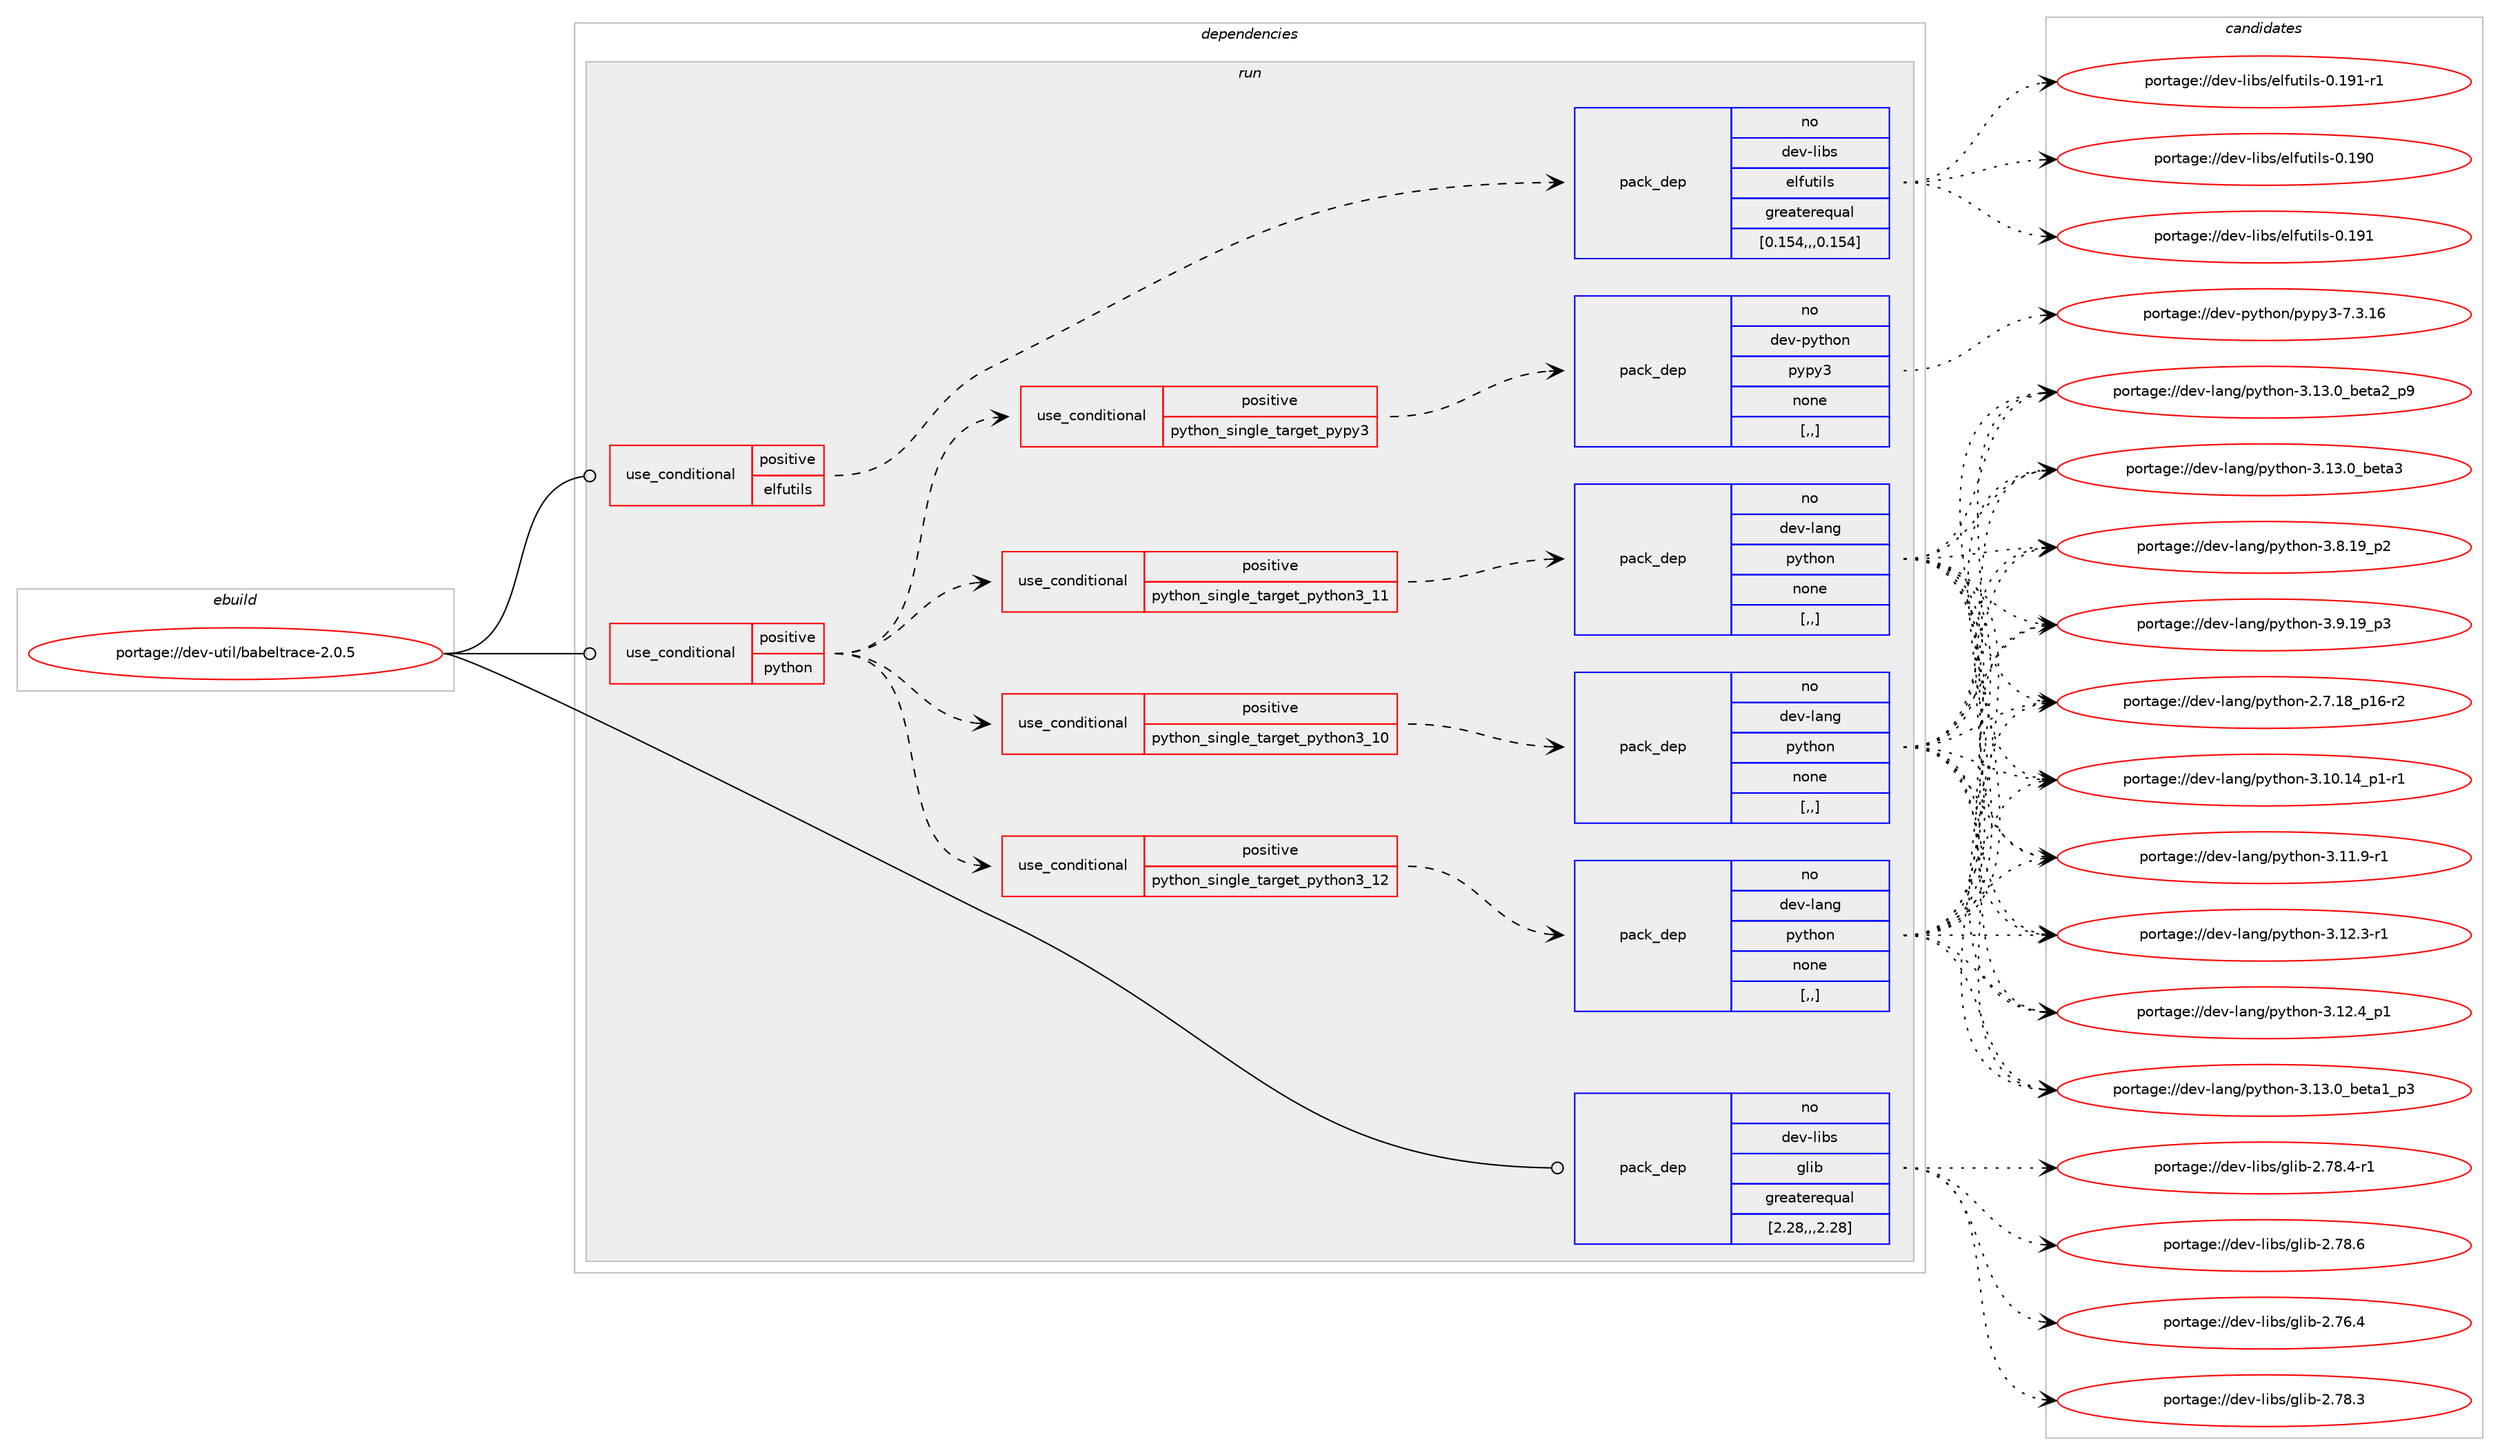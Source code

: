 digraph prolog {

# *************
# Graph options
# *************

newrank=true;
concentrate=true;
compound=true;
graph [rankdir=LR,fontname=Helvetica,fontsize=10,ranksep=1.5];#, ranksep=2.5, nodesep=0.2];
edge  [arrowhead=vee];
node  [fontname=Helvetica,fontsize=10];

# **********
# The ebuild
# **********

subgraph cluster_leftcol {
color=gray;
rank=same;
label=<<i>ebuild</i>>;
id [label="portage://dev-util/babeltrace-2.0.5", color=red, width=4, href="../dev-util/babeltrace-2.0.5.svg"];
}

# ****************
# The dependencies
# ****************

subgraph cluster_midcol {
color=gray;
label=<<i>dependencies</i>>;
subgraph cluster_compile {
fillcolor="#eeeeee";
style=filled;
label=<<i>compile</i>>;
}
subgraph cluster_compileandrun {
fillcolor="#eeeeee";
style=filled;
label=<<i>compile and run</i>>;
}
subgraph cluster_run {
fillcolor="#eeeeee";
style=filled;
label=<<i>run</i>>;
subgraph cond57841 {
dependency206431 [label=<<TABLE BORDER="0" CELLBORDER="1" CELLSPACING="0" CELLPADDING="4"><TR><TD ROWSPAN="3" CELLPADDING="10">use_conditional</TD></TR><TR><TD>positive</TD></TR><TR><TD>elfutils</TD></TR></TABLE>>, shape=none, color=red];
subgraph pack147214 {
dependency206432 [label=<<TABLE BORDER="0" CELLBORDER="1" CELLSPACING="0" CELLPADDING="4" WIDTH="220"><TR><TD ROWSPAN="6" CELLPADDING="30">pack_dep</TD></TR><TR><TD WIDTH="110">no</TD></TR><TR><TD>dev-libs</TD></TR><TR><TD>elfutils</TD></TR><TR><TD>greaterequal</TD></TR><TR><TD>[0.154,,,0.154]</TD></TR></TABLE>>, shape=none, color=blue];
}
dependency206431:e -> dependency206432:w [weight=20,style="dashed",arrowhead="vee"];
}
id:e -> dependency206431:w [weight=20,style="solid",arrowhead="odot"];
subgraph cond57842 {
dependency206433 [label=<<TABLE BORDER="0" CELLBORDER="1" CELLSPACING="0" CELLPADDING="4"><TR><TD ROWSPAN="3" CELLPADDING="10">use_conditional</TD></TR><TR><TD>positive</TD></TR><TR><TD>python</TD></TR></TABLE>>, shape=none, color=red];
subgraph cond57843 {
dependency206434 [label=<<TABLE BORDER="0" CELLBORDER="1" CELLSPACING="0" CELLPADDING="4"><TR><TD ROWSPAN="3" CELLPADDING="10">use_conditional</TD></TR><TR><TD>positive</TD></TR><TR><TD>python_single_target_pypy3</TD></TR></TABLE>>, shape=none, color=red];
subgraph pack147215 {
dependency206435 [label=<<TABLE BORDER="0" CELLBORDER="1" CELLSPACING="0" CELLPADDING="4" WIDTH="220"><TR><TD ROWSPAN="6" CELLPADDING="30">pack_dep</TD></TR><TR><TD WIDTH="110">no</TD></TR><TR><TD>dev-python</TD></TR><TR><TD>pypy3</TD></TR><TR><TD>none</TD></TR><TR><TD>[,,]</TD></TR></TABLE>>, shape=none, color=blue];
}
dependency206434:e -> dependency206435:w [weight=20,style="dashed",arrowhead="vee"];
}
dependency206433:e -> dependency206434:w [weight=20,style="dashed",arrowhead="vee"];
subgraph cond57844 {
dependency206436 [label=<<TABLE BORDER="0" CELLBORDER="1" CELLSPACING="0" CELLPADDING="4"><TR><TD ROWSPAN="3" CELLPADDING="10">use_conditional</TD></TR><TR><TD>positive</TD></TR><TR><TD>python_single_target_python3_10</TD></TR></TABLE>>, shape=none, color=red];
subgraph pack147216 {
dependency206437 [label=<<TABLE BORDER="0" CELLBORDER="1" CELLSPACING="0" CELLPADDING="4" WIDTH="220"><TR><TD ROWSPAN="6" CELLPADDING="30">pack_dep</TD></TR><TR><TD WIDTH="110">no</TD></TR><TR><TD>dev-lang</TD></TR><TR><TD>python</TD></TR><TR><TD>none</TD></TR><TR><TD>[,,]</TD></TR></TABLE>>, shape=none, color=blue];
}
dependency206436:e -> dependency206437:w [weight=20,style="dashed",arrowhead="vee"];
}
dependency206433:e -> dependency206436:w [weight=20,style="dashed",arrowhead="vee"];
subgraph cond57845 {
dependency206438 [label=<<TABLE BORDER="0" CELLBORDER="1" CELLSPACING="0" CELLPADDING="4"><TR><TD ROWSPAN="3" CELLPADDING="10">use_conditional</TD></TR><TR><TD>positive</TD></TR><TR><TD>python_single_target_python3_11</TD></TR></TABLE>>, shape=none, color=red];
subgraph pack147217 {
dependency206439 [label=<<TABLE BORDER="0" CELLBORDER="1" CELLSPACING="0" CELLPADDING="4" WIDTH="220"><TR><TD ROWSPAN="6" CELLPADDING="30">pack_dep</TD></TR><TR><TD WIDTH="110">no</TD></TR><TR><TD>dev-lang</TD></TR><TR><TD>python</TD></TR><TR><TD>none</TD></TR><TR><TD>[,,]</TD></TR></TABLE>>, shape=none, color=blue];
}
dependency206438:e -> dependency206439:w [weight=20,style="dashed",arrowhead="vee"];
}
dependency206433:e -> dependency206438:w [weight=20,style="dashed",arrowhead="vee"];
subgraph cond57846 {
dependency206440 [label=<<TABLE BORDER="0" CELLBORDER="1" CELLSPACING="0" CELLPADDING="4"><TR><TD ROWSPAN="3" CELLPADDING="10">use_conditional</TD></TR><TR><TD>positive</TD></TR><TR><TD>python_single_target_python3_12</TD></TR></TABLE>>, shape=none, color=red];
subgraph pack147218 {
dependency206441 [label=<<TABLE BORDER="0" CELLBORDER="1" CELLSPACING="0" CELLPADDING="4" WIDTH="220"><TR><TD ROWSPAN="6" CELLPADDING="30">pack_dep</TD></TR><TR><TD WIDTH="110">no</TD></TR><TR><TD>dev-lang</TD></TR><TR><TD>python</TD></TR><TR><TD>none</TD></TR><TR><TD>[,,]</TD></TR></TABLE>>, shape=none, color=blue];
}
dependency206440:e -> dependency206441:w [weight=20,style="dashed",arrowhead="vee"];
}
dependency206433:e -> dependency206440:w [weight=20,style="dashed",arrowhead="vee"];
}
id:e -> dependency206433:w [weight=20,style="solid",arrowhead="odot"];
subgraph pack147219 {
dependency206442 [label=<<TABLE BORDER="0" CELLBORDER="1" CELLSPACING="0" CELLPADDING="4" WIDTH="220"><TR><TD ROWSPAN="6" CELLPADDING="30">pack_dep</TD></TR><TR><TD WIDTH="110">no</TD></TR><TR><TD>dev-libs</TD></TR><TR><TD>glib</TD></TR><TR><TD>greaterequal</TD></TR><TR><TD>[2.28,,,2.28]</TD></TR></TABLE>>, shape=none, color=blue];
}
id:e -> dependency206442:w [weight=20,style="solid",arrowhead="odot"];
}
}

# **************
# The candidates
# **************

subgraph cluster_choices {
rank=same;
color=gray;
label=<<i>candidates</i>>;

subgraph choice147214 {
color=black;
nodesep=1;
choice100101118451081059811547101108102117116105108115454846495748 [label="portage://dev-libs/elfutils-0.190", color=red, width=4,href="../dev-libs/elfutils-0.190.svg"];
choice100101118451081059811547101108102117116105108115454846495749 [label="portage://dev-libs/elfutils-0.191", color=red, width=4,href="../dev-libs/elfutils-0.191.svg"];
choice1001011184510810598115471011081021171161051081154548464957494511449 [label="portage://dev-libs/elfutils-0.191-r1", color=red, width=4,href="../dev-libs/elfutils-0.191-r1.svg"];
dependency206432:e -> choice100101118451081059811547101108102117116105108115454846495748:w [style=dotted,weight="100"];
dependency206432:e -> choice100101118451081059811547101108102117116105108115454846495749:w [style=dotted,weight="100"];
dependency206432:e -> choice1001011184510810598115471011081021171161051081154548464957494511449:w [style=dotted,weight="100"];
}
subgraph choice147215 {
color=black;
nodesep=1;
choice10010111845112121116104111110471121211121215145554651464954 [label="portage://dev-python/pypy3-7.3.16", color=red, width=4,href="../dev-python/pypy3-7.3.16.svg"];
dependency206435:e -> choice10010111845112121116104111110471121211121215145554651464954:w [style=dotted,weight="100"];
}
subgraph choice147216 {
color=black;
nodesep=1;
choice100101118451089711010347112121116104111110455046554649569511249544511450 [label="portage://dev-lang/python-2.7.18_p16-r2", color=red, width=4,href="../dev-lang/python-2.7.18_p16-r2.svg"];
choice100101118451089711010347112121116104111110455146494846495295112494511449 [label="portage://dev-lang/python-3.10.14_p1-r1", color=red, width=4,href="../dev-lang/python-3.10.14_p1-r1.svg"];
choice100101118451089711010347112121116104111110455146494946574511449 [label="portage://dev-lang/python-3.11.9-r1", color=red, width=4,href="../dev-lang/python-3.11.9-r1.svg"];
choice100101118451089711010347112121116104111110455146495046514511449 [label="portage://dev-lang/python-3.12.3-r1", color=red, width=4,href="../dev-lang/python-3.12.3-r1.svg"];
choice100101118451089711010347112121116104111110455146495046529511249 [label="portage://dev-lang/python-3.12.4_p1", color=red, width=4,href="../dev-lang/python-3.12.4_p1.svg"];
choice10010111845108971101034711212111610411111045514649514648959810111697499511251 [label="portage://dev-lang/python-3.13.0_beta1_p3", color=red, width=4,href="../dev-lang/python-3.13.0_beta1_p3.svg"];
choice10010111845108971101034711212111610411111045514649514648959810111697509511257 [label="portage://dev-lang/python-3.13.0_beta2_p9", color=red, width=4,href="../dev-lang/python-3.13.0_beta2_p9.svg"];
choice1001011184510897110103471121211161041111104551464951464895981011169751 [label="portage://dev-lang/python-3.13.0_beta3", color=red, width=4,href="../dev-lang/python-3.13.0_beta3.svg"];
choice100101118451089711010347112121116104111110455146564649579511250 [label="portage://dev-lang/python-3.8.19_p2", color=red, width=4,href="../dev-lang/python-3.8.19_p2.svg"];
choice100101118451089711010347112121116104111110455146574649579511251 [label="portage://dev-lang/python-3.9.19_p3", color=red, width=4,href="../dev-lang/python-3.9.19_p3.svg"];
dependency206437:e -> choice100101118451089711010347112121116104111110455046554649569511249544511450:w [style=dotted,weight="100"];
dependency206437:e -> choice100101118451089711010347112121116104111110455146494846495295112494511449:w [style=dotted,weight="100"];
dependency206437:e -> choice100101118451089711010347112121116104111110455146494946574511449:w [style=dotted,weight="100"];
dependency206437:e -> choice100101118451089711010347112121116104111110455146495046514511449:w [style=dotted,weight="100"];
dependency206437:e -> choice100101118451089711010347112121116104111110455146495046529511249:w [style=dotted,weight="100"];
dependency206437:e -> choice10010111845108971101034711212111610411111045514649514648959810111697499511251:w [style=dotted,weight="100"];
dependency206437:e -> choice10010111845108971101034711212111610411111045514649514648959810111697509511257:w [style=dotted,weight="100"];
dependency206437:e -> choice1001011184510897110103471121211161041111104551464951464895981011169751:w [style=dotted,weight="100"];
dependency206437:e -> choice100101118451089711010347112121116104111110455146564649579511250:w [style=dotted,weight="100"];
dependency206437:e -> choice100101118451089711010347112121116104111110455146574649579511251:w [style=dotted,weight="100"];
}
subgraph choice147217 {
color=black;
nodesep=1;
choice100101118451089711010347112121116104111110455046554649569511249544511450 [label="portage://dev-lang/python-2.7.18_p16-r2", color=red, width=4,href="../dev-lang/python-2.7.18_p16-r2.svg"];
choice100101118451089711010347112121116104111110455146494846495295112494511449 [label="portage://dev-lang/python-3.10.14_p1-r1", color=red, width=4,href="../dev-lang/python-3.10.14_p1-r1.svg"];
choice100101118451089711010347112121116104111110455146494946574511449 [label="portage://dev-lang/python-3.11.9-r1", color=red, width=4,href="../dev-lang/python-3.11.9-r1.svg"];
choice100101118451089711010347112121116104111110455146495046514511449 [label="portage://dev-lang/python-3.12.3-r1", color=red, width=4,href="../dev-lang/python-3.12.3-r1.svg"];
choice100101118451089711010347112121116104111110455146495046529511249 [label="portage://dev-lang/python-3.12.4_p1", color=red, width=4,href="../dev-lang/python-3.12.4_p1.svg"];
choice10010111845108971101034711212111610411111045514649514648959810111697499511251 [label="portage://dev-lang/python-3.13.0_beta1_p3", color=red, width=4,href="../dev-lang/python-3.13.0_beta1_p3.svg"];
choice10010111845108971101034711212111610411111045514649514648959810111697509511257 [label="portage://dev-lang/python-3.13.0_beta2_p9", color=red, width=4,href="../dev-lang/python-3.13.0_beta2_p9.svg"];
choice1001011184510897110103471121211161041111104551464951464895981011169751 [label="portage://dev-lang/python-3.13.0_beta3", color=red, width=4,href="../dev-lang/python-3.13.0_beta3.svg"];
choice100101118451089711010347112121116104111110455146564649579511250 [label="portage://dev-lang/python-3.8.19_p2", color=red, width=4,href="../dev-lang/python-3.8.19_p2.svg"];
choice100101118451089711010347112121116104111110455146574649579511251 [label="portage://dev-lang/python-3.9.19_p3", color=red, width=4,href="../dev-lang/python-3.9.19_p3.svg"];
dependency206439:e -> choice100101118451089711010347112121116104111110455046554649569511249544511450:w [style=dotted,weight="100"];
dependency206439:e -> choice100101118451089711010347112121116104111110455146494846495295112494511449:w [style=dotted,weight="100"];
dependency206439:e -> choice100101118451089711010347112121116104111110455146494946574511449:w [style=dotted,weight="100"];
dependency206439:e -> choice100101118451089711010347112121116104111110455146495046514511449:w [style=dotted,weight="100"];
dependency206439:e -> choice100101118451089711010347112121116104111110455146495046529511249:w [style=dotted,weight="100"];
dependency206439:e -> choice10010111845108971101034711212111610411111045514649514648959810111697499511251:w [style=dotted,weight="100"];
dependency206439:e -> choice10010111845108971101034711212111610411111045514649514648959810111697509511257:w [style=dotted,weight="100"];
dependency206439:e -> choice1001011184510897110103471121211161041111104551464951464895981011169751:w [style=dotted,weight="100"];
dependency206439:e -> choice100101118451089711010347112121116104111110455146564649579511250:w [style=dotted,weight="100"];
dependency206439:e -> choice100101118451089711010347112121116104111110455146574649579511251:w [style=dotted,weight="100"];
}
subgraph choice147218 {
color=black;
nodesep=1;
choice100101118451089711010347112121116104111110455046554649569511249544511450 [label="portage://dev-lang/python-2.7.18_p16-r2", color=red, width=4,href="../dev-lang/python-2.7.18_p16-r2.svg"];
choice100101118451089711010347112121116104111110455146494846495295112494511449 [label="portage://dev-lang/python-3.10.14_p1-r1", color=red, width=4,href="../dev-lang/python-3.10.14_p1-r1.svg"];
choice100101118451089711010347112121116104111110455146494946574511449 [label="portage://dev-lang/python-3.11.9-r1", color=red, width=4,href="../dev-lang/python-3.11.9-r1.svg"];
choice100101118451089711010347112121116104111110455146495046514511449 [label="portage://dev-lang/python-3.12.3-r1", color=red, width=4,href="../dev-lang/python-3.12.3-r1.svg"];
choice100101118451089711010347112121116104111110455146495046529511249 [label="portage://dev-lang/python-3.12.4_p1", color=red, width=4,href="../dev-lang/python-3.12.4_p1.svg"];
choice10010111845108971101034711212111610411111045514649514648959810111697499511251 [label="portage://dev-lang/python-3.13.0_beta1_p3", color=red, width=4,href="../dev-lang/python-3.13.0_beta1_p3.svg"];
choice10010111845108971101034711212111610411111045514649514648959810111697509511257 [label="portage://dev-lang/python-3.13.0_beta2_p9", color=red, width=4,href="../dev-lang/python-3.13.0_beta2_p9.svg"];
choice1001011184510897110103471121211161041111104551464951464895981011169751 [label="portage://dev-lang/python-3.13.0_beta3", color=red, width=4,href="../dev-lang/python-3.13.0_beta3.svg"];
choice100101118451089711010347112121116104111110455146564649579511250 [label="portage://dev-lang/python-3.8.19_p2", color=red, width=4,href="../dev-lang/python-3.8.19_p2.svg"];
choice100101118451089711010347112121116104111110455146574649579511251 [label="portage://dev-lang/python-3.9.19_p3", color=red, width=4,href="../dev-lang/python-3.9.19_p3.svg"];
dependency206441:e -> choice100101118451089711010347112121116104111110455046554649569511249544511450:w [style=dotted,weight="100"];
dependency206441:e -> choice100101118451089711010347112121116104111110455146494846495295112494511449:w [style=dotted,weight="100"];
dependency206441:e -> choice100101118451089711010347112121116104111110455146494946574511449:w [style=dotted,weight="100"];
dependency206441:e -> choice100101118451089711010347112121116104111110455146495046514511449:w [style=dotted,weight="100"];
dependency206441:e -> choice100101118451089711010347112121116104111110455146495046529511249:w [style=dotted,weight="100"];
dependency206441:e -> choice10010111845108971101034711212111610411111045514649514648959810111697499511251:w [style=dotted,weight="100"];
dependency206441:e -> choice10010111845108971101034711212111610411111045514649514648959810111697509511257:w [style=dotted,weight="100"];
dependency206441:e -> choice1001011184510897110103471121211161041111104551464951464895981011169751:w [style=dotted,weight="100"];
dependency206441:e -> choice100101118451089711010347112121116104111110455146564649579511250:w [style=dotted,weight="100"];
dependency206441:e -> choice100101118451089711010347112121116104111110455146574649579511251:w [style=dotted,weight="100"];
}
subgraph choice147219 {
color=black;
nodesep=1;
choice1001011184510810598115471031081059845504655544652 [label="portage://dev-libs/glib-2.76.4", color=red, width=4,href="../dev-libs/glib-2.76.4.svg"];
choice1001011184510810598115471031081059845504655564651 [label="portage://dev-libs/glib-2.78.3", color=red, width=4,href="../dev-libs/glib-2.78.3.svg"];
choice10010111845108105981154710310810598455046555646524511449 [label="portage://dev-libs/glib-2.78.4-r1", color=red, width=4,href="../dev-libs/glib-2.78.4-r1.svg"];
choice1001011184510810598115471031081059845504655564654 [label="portage://dev-libs/glib-2.78.6", color=red, width=4,href="../dev-libs/glib-2.78.6.svg"];
dependency206442:e -> choice1001011184510810598115471031081059845504655544652:w [style=dotted,weight="100"];
dependency206442:e -> choice1001011184510810598115471031081059845504655564651:w [style=dotted,weight="100"];
dependency206442:e -> choice10010111845108105981154710310810598455046555646524511449:w [style=dotted,weight="100"];
dependency206442:e -> choice1001011184510810598115471031081059845504655564654:w [style=dotted,weight="100"];
}
}

}
